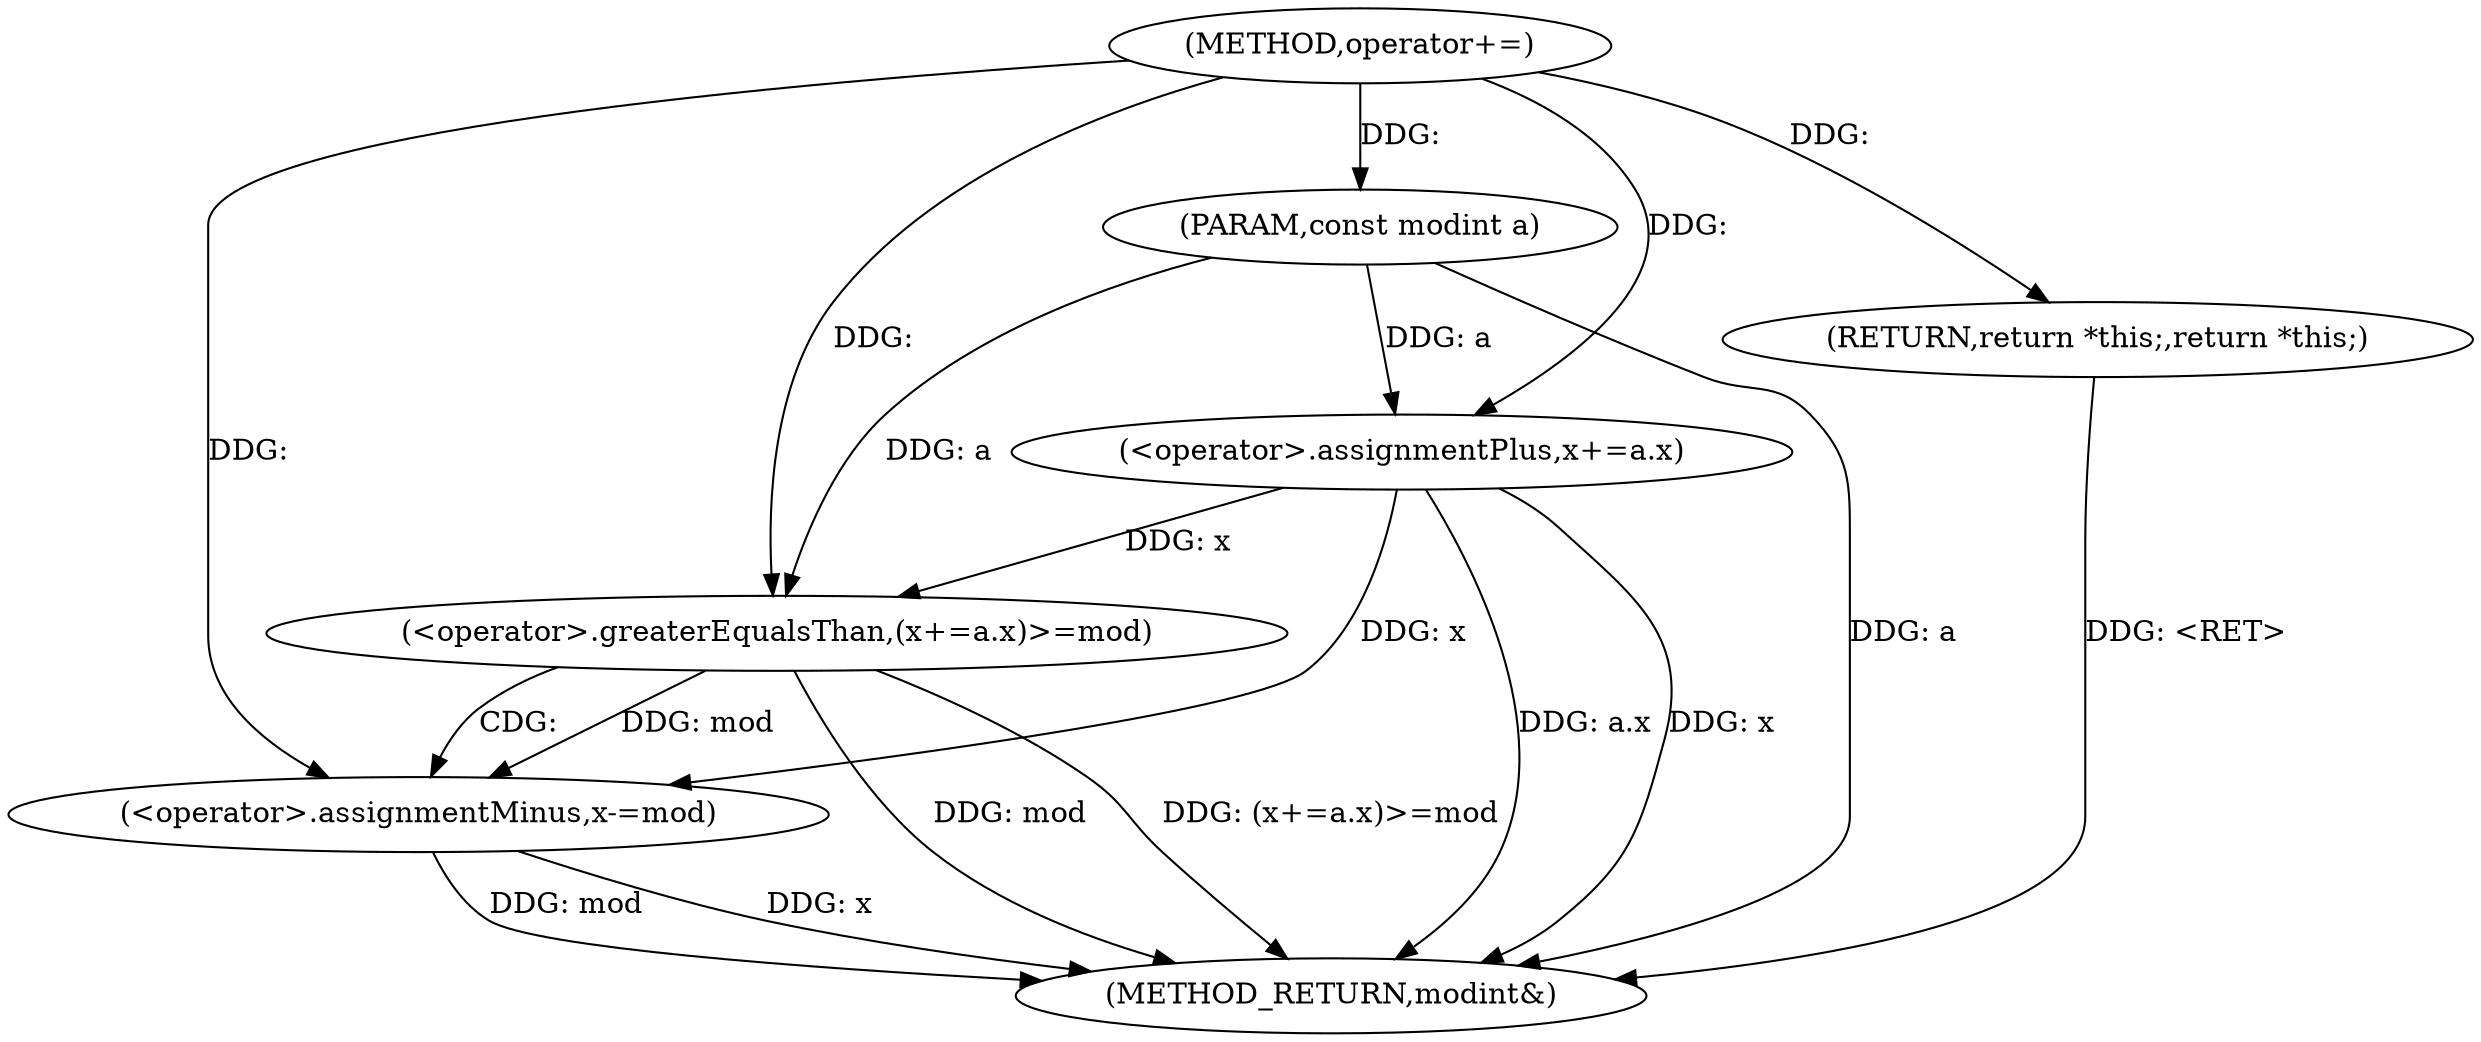 digraph "operator+=" {  
"1000132" [label = "(METHOD,operator+=)" ]
"1000149" [label = "(METHOD_RETURN,modint&)" ]
"1000133" [label = "(PARAM,const modint a)" ]
"1000146" [label = "(RETURN,return *this;,return *this;)" ]
"1000136" [label = "(<operator>.greaterEqualsThan,(x+=a.x)>=mod)" ]
"1000143" [label = "(<operator>.assignmentMinus,x-=mod)" ]
"1000137" [label = "(<operator>.assignmentPlus,x+=a.x)" ]
  "1000133" -> "1000149"  [ label = "DDG: a"] 
  "1000137" -> "1000149"  [ label = "DDG: x"] 
  "1000137" -> "1000149"  [ label = "DDG: a.x"] 
  "1000136" -> "1000149"  [ label = "DDG: mod"] 
  "1000136" -> "1000149"  [ label = "DDG: (x+=a.x)>=mod"] 
  "1000143" -> "1000149"  [ label = "DDG: x"] 
  "1000143" -> "1000149"  [ label = "DDG: mod"] 
  "1000146" -> "1000149"  [ label = "DDG: <RET>"] 
  "1000132" -> "1000133"  [ label = "DDG: "] 
  "1000132" -> "1000146"  [ label = "DDG: "] 
  "1000136" -> "1000143"  [ label = "DDG: mod"] 
  "1000132" -> "1000143"  [ label = "DDG: "] 
  "1000137" -> "1000136"  [ label = "DDG: x"] 
  "1000133" -> "1000136"  [ label = "DDG: a"] 
  "1000132" -> "1000136"  [ label = "DDG: "] 
  "1000137" -> "1000143"  [ label = "DDG: x"] 
  "1000132" -> "1000137"  [ label = "DDG: "] 
  "1000133" -> "1000137"  [ label = "DDG: a"] 
  "1000136" -> "1000143"  [ label = "CDG: "] 
}
